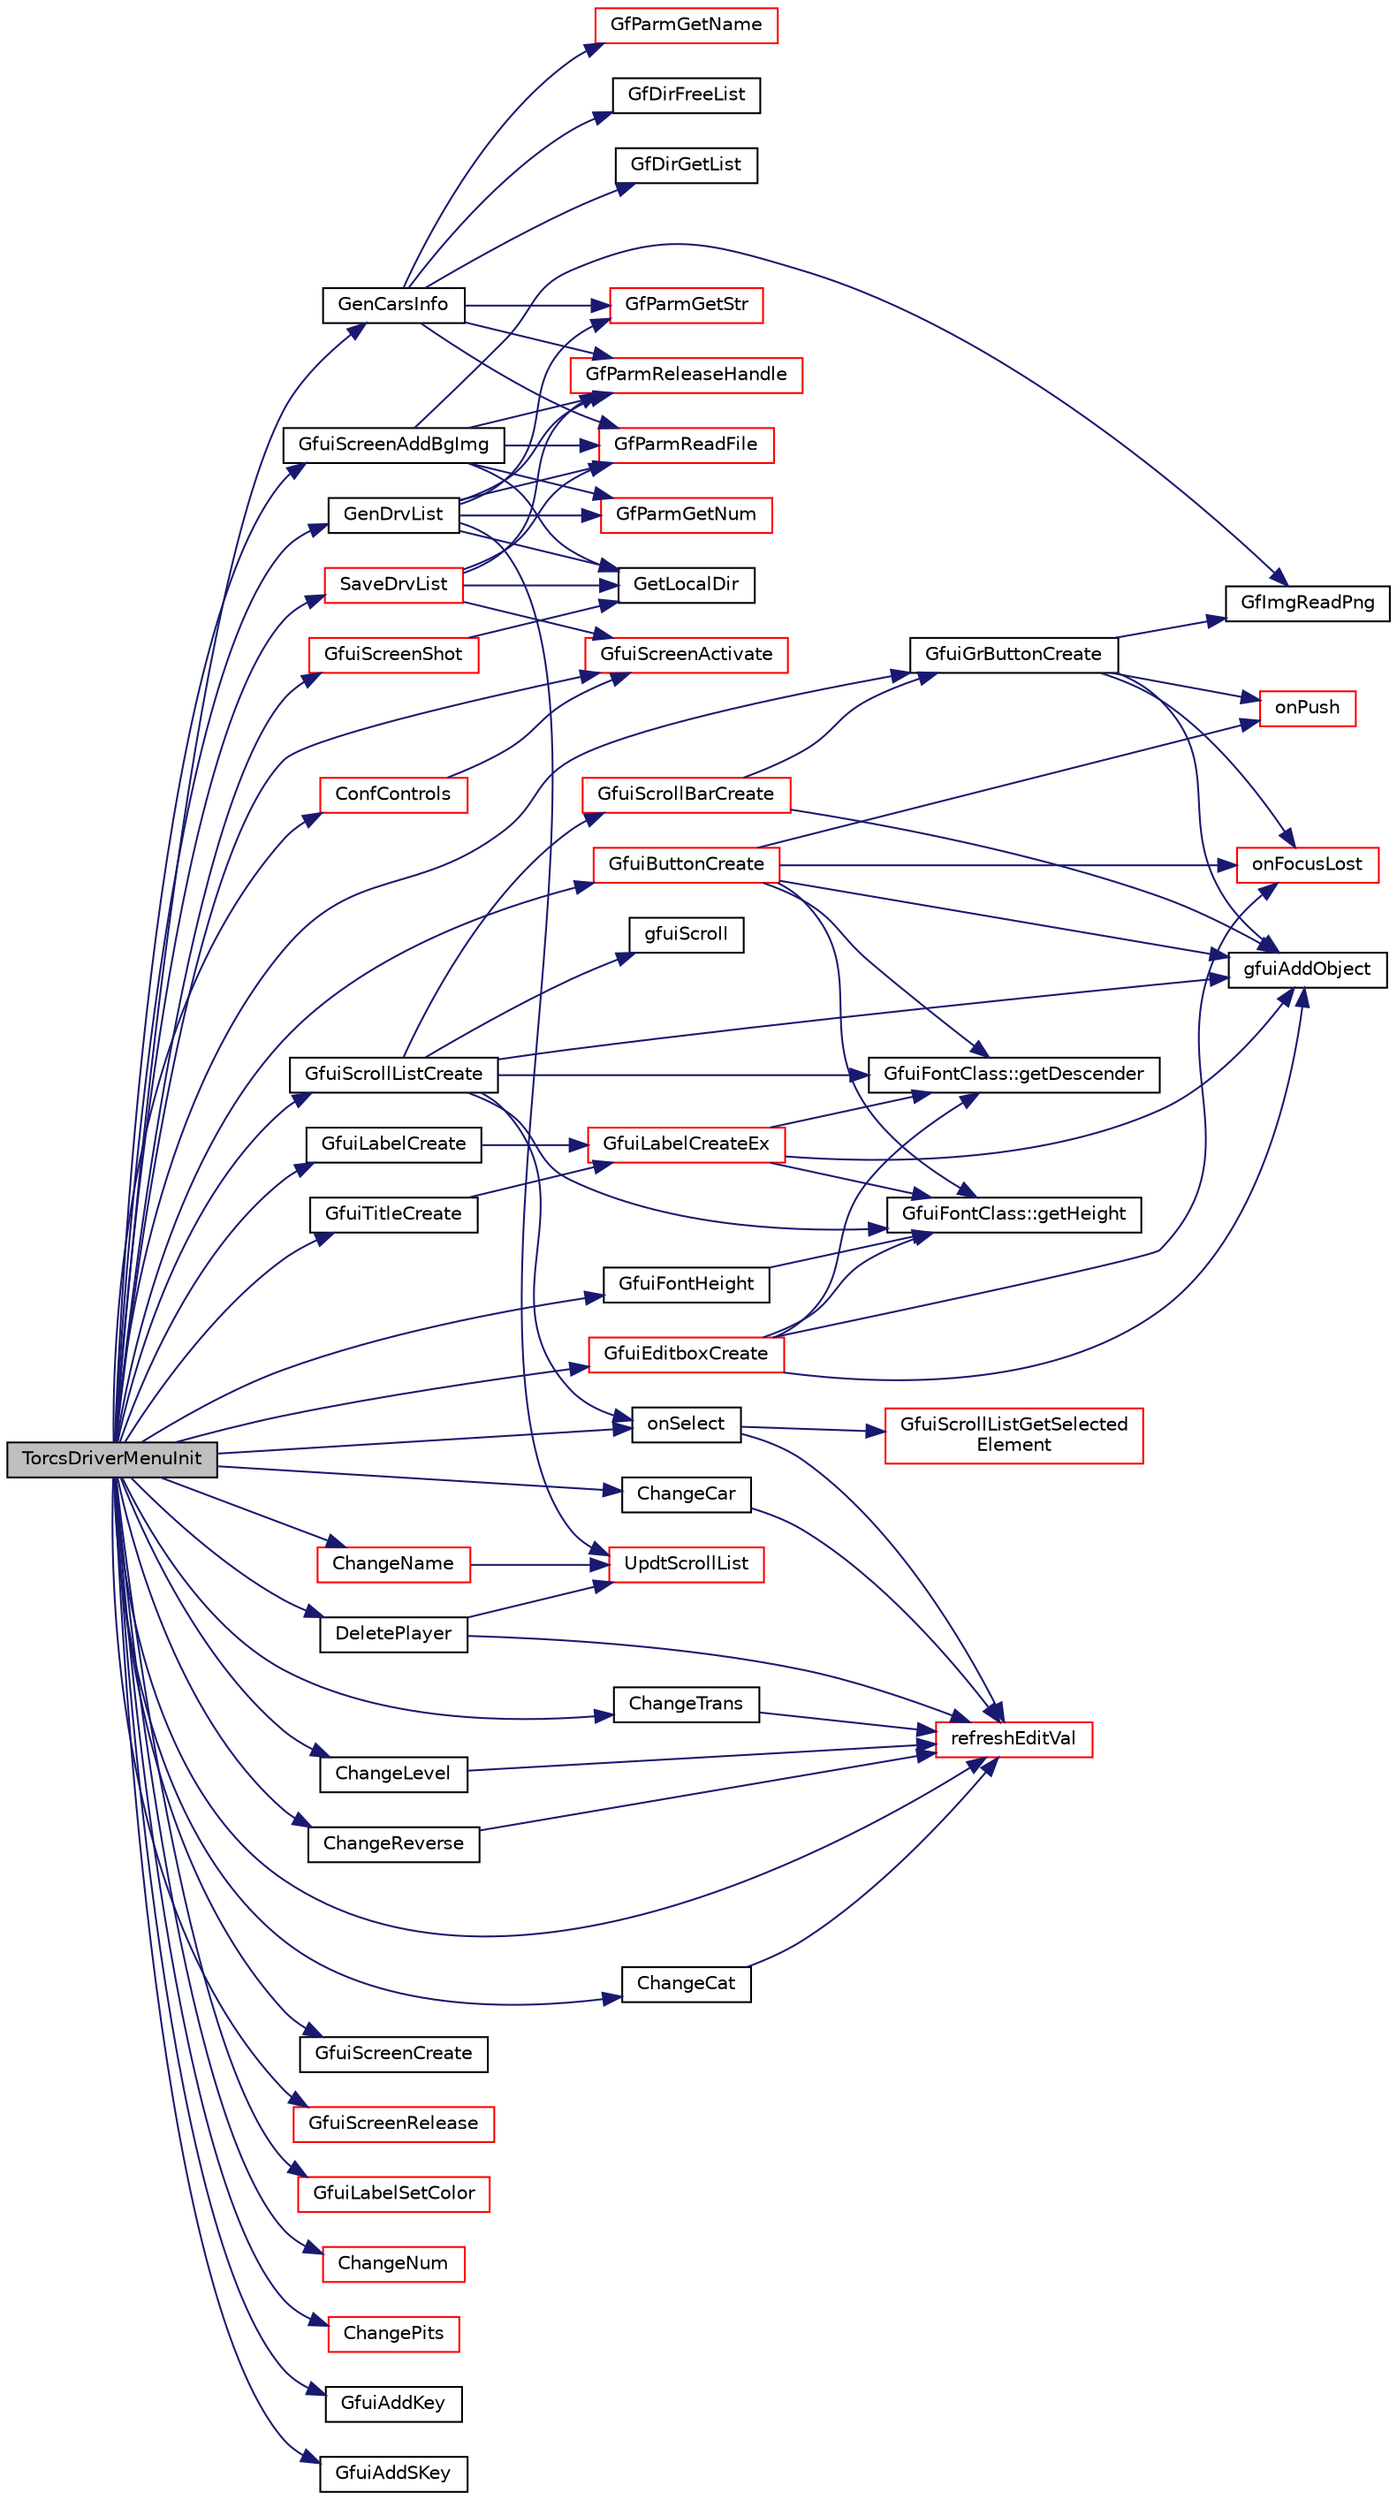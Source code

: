 digraph "TorcsDriverMenuInit"
{
  edge [fontname="Helvetica",fontsize="10",labelfontname="Helvetica",labelfontsize="10"];
  node [fontname="Helvetica",fontsize="10",shape=record];
  rankdir="LR";
  Node1 [label="TorcsDriverMenuInit",height=0.2,width=0.4,color="black", fillcolor="grey75", style="filled", fontcolor="black"];
  Node1 -> Node2 [color="midnightblue",fontsize="10",style="solid",fontname="Helvetica"];
  Node2 [label="GenCarsInfo",height=0.2,width=0.4,color="black", fillcolor="white", style="filled",URL="$driverconfig_8cpp.html#a4ba1d3be7519310f01c4400b27403577"];
  Node2 -> Node3 [color="midnightblue",fontsize="10",style="solid",fontname="Helvetica"];
  Node3 [label="GfDirGetList",height=0.2,width=0.4,color="black", fillcolor="white", style="filled",URL="$group__dir.html#gab67712ccc96ff202dcda9d5d53de681c",tooltip="Get the list of files of a given directory. "];
  Node2 -> Node4 [color="midnightblue",fontsize="10",style="solid",fontname="Helvetica"];
  Node4 [label="GfParmReadFile",height=0.2,width=0.4,color="red", fillcolor="white", style="filled",URL="$group__paramsfile.html#ga86fccfc1b5f8abf4ef6546896abd1e4f",tooltip="Read parameter set from file and return handle to parameter set. "];
  Node2 -> Node5 [color="midnightblue",fontsize="10",style="solid",fontname="Helvetica"];
  Node5 [label="GfParmGetName",height=0.2,width=0.4,color="red", fillcolor="white", style="filled",URL="$group__paramsdata.html#gacf4558e2d3c35c6a69b2801eda4658ee",tooltip="Get the name property of the parameter set handle. "];
  Node2 -> Node6 [color="midnightblue",fontsize="10",style="solid",fontname="Helvetica"];
  Node6 [label="GfParmReleaseHandle",height=0.2,width=0.4,color="red", fillcolor="white", style="filled",URL="$group__paramsfile.html#ga1a1597d2697db41bcb9fdb64a6569761",tooltip="Release given parameter set handle parmHandle. "];
  Node2 -> Node7 [color="midnightblue",fontsize="10",style="solid",fontname="Helvetica"];
  Node7 [label="GfDirFreeList",height=0.2,width=0.4,color="black", fillcolor="white", style="filled",URL="$group__dir.html#ga3122d776c26e7f7fcd73718e2dd7a9c2",tooltip="Free a directory list. "];
  Node2 -> Node8 [color="midnightblue",fontsize="10",style="solid",fontname="Helvetica"];
  Node8 [label="GfParmGetStr",height=0.2,width=0.4,color="red", fillcolor="white", style="filled",URL="$group__paramsdata.html#gaa37bfd1fabd03d24fd50812c2330fa12",tooltip="Get a string parameter from the parameter set handle. "];
  Node1 -> Node9 [color="midnightblue",fontsize="10",style="solid",fontname="Helvetica"];
  Node9 [label="GenDrvList",height=0.2,width=0.4,color="black", fillcolor="white", style="filled",URL="$driverconfig_8cpp.html#ace20e8a00cad317b1f7498d456988e1f"];
  Node9 -> Node10 [color="midnightblue",fontsize="10",style="solid",fontname="Helvetica"];
  Node10 [label="GetLocalDir",height=0.2,width=0.4,color="black", fillcolor="white", style="filled",URL="$tgf_8cpp.html#ae34eae3991aacabaf9c64025449d8c87"];
  Node9 -> Node4 [color="midnightblue",fontsize="10",style="solid",fontname="Helvetica"];
  Node9 -> Node8 [color="midnightblue",fontsize="10",style="solid",fontname="Helvetica"];
  Node9 -> Node11 [color="midnightblue",fontsize="10",style="solid",fontname="Helvetica"];
  Node11 [label="GfParmGetNum",height=0.2,width=0.4,color="red", fillcolor="white", style="filled",URL="$group__paramsdata.html#ga57d6d6694c94482128c7b7bd6bf0a2e8",tooltip="Get a numerical parameter from the parameter set handle. "];
  Node9 -> Node12 [color="midnightblue",fontsize="10",style="solid",fontname="Helvetica"];
  Node12 [label="UpdtScrollList",height=0.2,width=0.4,color="red", fillcolor="white", style="filled",URL="$driverconfig_8cpp.html#a2aa90fadabf1c63b8d61ce11823d20c9"];
  Node9 -> Node6 [color="midnightblue",fontsize="10",style="solid",fontname="Helvetica"];
  Node1 -> Node13 [color="midnightblue",fontsize="10",style="solid",fontname="Helvetica"];
  Node13 [label="GfuiScreenCreate",height=0.2,width=0.4,color="black", fillcolor="white", style="filled",URL="$group__gui.html#ga65a0c4e01e1517c7c6b0bd5adfcbb28b",tooltip="Create a new screen. "];
  Node1 -> Node14 [color="midnightblue",fontsize="10",style="solid",fontname="Helvetica"];
  Node14 [label="GfuiTitleCreate",height=0.2,width=0.4,color="black", fillcolor="white", style="filled",URL="$group__gui.html#ga2175b7439c4af8f85305dd64b5ebc7a9",tooltip="Add a Title to the screen. "];
  Node14 -> Node15 [color="midnightblue",fontsize="10",style="solid",fontname="Helvetica"];
  Node15 [label="GfuiLabelCreateEx",height=0.2,width=0.4,color="red", fillcolor="white", style="filled",URL="$group__gui.html#gab2495517bb164c00201dedd420cb60ac",tooltip="Create a new label (extended version). "];
  Node15 -> Node16 [color="midnightblue",fontsize="10",style="solid",fontname="Helvetica"];
  Node16 [label="GfuiFontClass::getDescender",height=0.2,width=0.4,color="black", fillcolor="white", style="filled",URL="$class_gfui_font_class.html#a9285866cfaa26f2db416dec244ede542"];
  Node15 -> Node17 [color="midnightblue",fontsize="10",style="solid",fontname="Helvetica"];
  Node17 [label="GfuiFontClass::getHeight",height=0.2,width=0.4,color="black", fillcolor="white", style="filled",URL="$class_gfui_font_class.html#af7a8622b16d9d8321fa6bcf5a23352a9"];
  Node15 -> Node18 [color="midnightblue",fontsize="10",style="solid",fontname="Helvetica"];
  Node18 [label="gfuiAddObject",height=0.2,width=0.4,color="black", fillcolor="white", style="filled",URL="$gui_8h.html#a94c49170d91c9d6978d7f4405d9ea064"];
  Node1 -> Node19 [color="midnightblue",fontsize="10",style="solid",fontname="Helvetica"];
  Node19 [label="GfuiScreenAddBgImg",height=0.2,width=0.4,color="black", fillcolor="white", style="filled",URL="$group__gui.html#ga2d1e0f1edf2ed7b53be750c721de1f0a",tooltip="Add an image background to a screen. "];
  Node19 -> Node10 [color="midnightblue",fontsize="10",style="solid",fontname="Helvetica"];
  Node19 -> Node4 [color="midnightblue",fontsize="10",style="solid",fontname="Helvetica"];
  Node19 -> Node11 [color="midnightblue",fontsize="10",style="solid",fontname="Helvetica"];
  Node19 -> Node20 [color="midnightblue",fontsize="10",style="solid",fontname="Helvetica"];
  Node20 [label="GfImgReadPng",height=0.2,width=0.4,color="black", fillcolor="white", style="filled",URL="$group__img.html#gae1213f2d0c4f49bfdf3b064c342216bd",tooltip="Load an image from disk to a buffer in RGBA mode. "];
  Node19 -> Node6 [color="midnightblue",fontsize="10",style="solid",fontname="Helvetica"];
  Node1 -> Node21 [color="midnightblue",fontsize="10",style="solid",fontname="Helvetica"];
  Node21 [label="GfuiLabelCreate",height=0.2,width=0.4,color="black", fillcolor="white", style="filled",URL="$group__gui.html#gab4145615769d37f74eb733b58f5345ee",tooltip="Add a label to a screen. "];
  Node21 -> Node15 [color="midnightblue",fontsize="10",style="solid",fontname="Helvetica"];
  Node1 -> Node22 [color="midnightblue",fontsize="10",style="solid",fontname="Helvetica"];
  Node22 [label="GfuiScrollListCreate",height=0.2,width=0.4,color="black", fillcolor="white", style="filled",URL="$group__gui.html#ga709082128c9ba3b17eccd5bcfa436f7a",tooltip="Create a new scroll list. "];
  Node22 -> Node16 [color="midnightblue",fontsize="10",style="solid",fontname="Helvetica"];
  Node22 -> Node17 [color="midnightblue",fontsize="10",style="solid",fontname="Helvetica"];
  Node22 -> Node23 [color="midnightblue",fontsize="10",style="solid",fontname="Helvetica"];
  Node23 [label="onSelect",height=0.2,width=0.4,color="black", fillcolor="white", style="filled",URL="$driverconfig_8cpp.html#a1bb4f2921025c17a81386b07ba97210e"];
  Node23 -> Node24 [color="midnightblue",fontsize="10",style="solid",fontname="Helvetica"];
  Node24 [label="GfuiScrollListGetSelected\lElement",height=0.2,width=0.4,color="red", fillcolor="white", style="filled",URL="$group__gui.html#gaf00f8a4f5b35495fe8537f75e95b1def",tooltip="Get the selected element from the scroll list. "];
  Node23 -> Node25 [color="midnightblue",fontsize="10",style="solid",fontname="Helvetica"];
  Node25 [label="refreshEditVal",height=0.2,width=0.4,color="red", fillcolor="white", style="filled",URL="$driverconfig_8cpp.html#a349015ecaaa321aa0ddb1806195cbfed"];
  Node22 -> Node26 [color="midnightblue",fontsize="10",style="solid",fontname="Helvetica"];
  Node26 [label="GfuiScrollBarCreate",height=0.2,width=0.4,color="red", fillcolor="white", style="filled",URL="$group__gui.html#ga1a0ada6fe2db845c677d7a9eed38224d",tooltip="Create a new scroll bar. "];
  Node26 -> Node27 [color="midnightblue",fontsize="10",style="solid",fontname="Helvetica"];
  Node27 [label="GfuiGrButtonCreate",height=0.2,width=0.4,color="black", fillcolor="white", style="filled",URL="$group__gui.html#ga2ad6f0b103a45869580a5741a24373bc",tooltip="Add a graphical button to a screen. "];
  Node27 -> Node28 [color="midnightblue",fontsize="10",style="solid",fontname="Helvetica"];
  Node28 [label="onPush",height=0.2,width=0.4,color="red", fillcolor="white", style="filled",URL="$controlconfig_8cpp.html#a7f74cf9ff0daa4eb8a4b17bb40755683"];
  Node27 -> Node29 [color="midnightblue",fontsize="10",style="solid",fontname="Helvetica"];
  Node29 [label="onFocusLost",height=0.2,width=0.4,color="red", fillcolor="white", style="filled",URL="$controlconfig_8cpp.html#a59cfe754e770f29c0f4e9c4d52201f83"];
  Node27 -> Node20 [color="midnightblue",fontsize="10",style="solid",fontname="Helvetica"];
  Node27 -> Node18 [color="midnightblue",fontsize="10",style="solid",fontname="Helvetica"];
  Node26 -> Node18 [color="midnightblue",fontsize="10",style="solid",fontname="Helvetica"];
  Node22 -> Node30 [color="midnightblue",fontsize="10",style="solid",fontname="Helvetica"];
  Node30 [label="gfuiScroll",height=0.2,width=0.4,color="black", fillcolor="white", style="filled",URL="$guiscrollist_8cpp.html#a01adf3c22bf22ea5e30fa620b36863ad"];
  Node22 -> Node18 [color="midnightblue",fontsize="10",style="solid",fontname="Helvetica"];
  Node1 -> Node31 [color="midnightblue",fontsize="10",style="solid",fontname="Helvetica"];
  Node31 [label="GfuiFontHeight",height=0.2,width=0.4,color="black", fillcolor="white", style="filled",URL="$guiobject_8cpp.html#a16c9a8131f2fa3e3ccabac1965c8666a"];
  Node31 -> Node17 [color="midnightblue",fontsize="10",style="solid",fontname="Helvetica"];
  Node1 -> Node23 [color="midnightblue",fontsize="10",style="solid",fontname="Helvetica"];
  Node1 -> Node32 [color="midnightblue",fontsize="10",style="solid",fontname="Helvetica"];
  Node32 [label="GfuiButtonCreate",height=0.2,width=0.4,color="red", fillcolor="white", style="filled",URL="$group__gui.html#ga48acf689c531b99051db5328023539fd",tooltip="Add a button to a screen. "];
  Node32 -> Node28 [color="midnightblue",fontsize="10",style="solid",fontname="Helvetica"];
  Node32 -> Node29 [color="midnightblue",fontsize="10",style="solid",fontname="Helvetica"];
  Node32 -> Node16 [color="midnightblue",fontsize="10",style="solid",fontname="Helvetica"];
  Node32 -> Node17 [color="midnightblue",fontsize="10",style="solid",fontname="Helvetica"];
  Node32 -> Node18 [color="midnightblue",fontsize="10",style="solid",fontname="Helvetica"];
  Node1 -> Node33 [color="midnightblue",fontsize="10",style="solid",fontname="Helvetica"];
  Node33 [label="DeletePlayer",height=0.2,width=0.4,color="black", fillcolor="white", style="filled",URL="$driverconfig_8cpp.html#a2d6a1e243a3f606f94245f3854300e72"];
  Node33 -> Node25 [color="midnightblue",fontsize="10",style="solid",fontname="Helvetica"];
  Node33 -> Node12 [color="midnightblue",fontsize="10",style="solid",fontname="Helvetica"];
  Node1 -> Node34 [color="midnightblue",fontsize="10",style="solid",fontname="Helvetica"];
  Node34 [label="ConfControls",height=0.2,width=0.4,color="red", fillcolor="white", style="filled",URL="$driverconfig_8cpp.html#a1fe9633f27843c0e08b4b8b07aecbf6b"];
  Node34 -> Node35 [color="midnightblue",fontsize="10",style="solid",fontname="Helvetica"];
  Node35 [label="GfuiScreenActivate",height=0.2,width=0.4,color="red", fillcolor="white", style="filled",URL="$group__gui.html#gadbbca757848adfdf2719c4678e30a0a2",tooltip="Activate a screen and make it current. "];
  Node1 -> Node36 [color="midnightblue",fontsize="10",style="solid",fontname="Helvetica"];
  Node36 [label="GfuiScreenRelease",height=0.2,width=0.4,color="red", fillcolor="white", style="filled",URL="$group__gui.html#ga188b33e2755fc6c39199f60dd60cc6d5",tooltip="Release the given screen. "];
  Node1 -> Node37 [color="midnightblue",fontsize="10",style="solid",fontname="Helvetica"];
  Node37 [label="GfuiEditboxCreate",height=0.2,width=0.4,color="red", fillcolor="white", style="filled",URL="$group__gui.html#gaa9f8ff59f63c4c4959b20e60b3a01eb2",tooltip="Add a editbox to a screen. "];
  Node37 -> Node29 [color="midnightblue",fontsize="10",style="solid",fontname="Helvetica"];
  Node37 -> Node16 [color="midnightblue",fontsize="10",style="solid",fontname="Helvetica"];
  Node37 -> Node17 [color="midnightblue",fontsize="10",style="solid",fontname="Helvetica"];
  Node37 -> Node18 [color="midnightblue",fontsize="10",style="solid",fontname="Helvetica"];
  Node1 -> Node38 [color="midnightblue",fontsize="10",style="solid",fontname="Helvetica"];
  Node38 [label="ChangeName",height=0.2,width=0.4,color="red", fillcolor="white", style="filled",URL="$driverconfig_8cpp.html#aa117805c9710727942f5e75ad8cf88aa"];
  Node38 -> Node12 [color="midnightblue",fontsize="10",style="solid",fontname="Helvetica"];
  Node1 -> Node27 [color="midnightblue",fontsize="10",style="solid",fontname="Helvetica"];
  Node1 -> Node39 [color="midnightblue",fontsize="10",style="solid",fontname="Helvetica"];
  Node39 [label="ChangeCat",height=0.2,width=0.4,color="black", fillcolor="white", style="filled",URL="$driverconfig_8cpp.html#af94be91d0449f089421e62299f74e4a6"];
  Node39 -> Node25 [color="midnightblue",fontsize="10",style="solid",fontname="Helvetica"];
  Node1 -> Node40 [color="midnightblue",fontsize="10",style="solid",fontname="Helvetica"];
  Node40 [label="GfuiLabelSetColor",height=0.2,width=0.4,color="red", fillcolor="white", style="filled",URL="$group__gui.html#gabc280982e1351854e4cad0bad4d43da5",tooltip="Change the color of a label. "];
  Node1 -> Node41 [color="midnightblue",fontsize="10",style="solid",fontname="Helvetica"];
  Node41 [label="ChangeCar",height=0.2,width=0.4,color="black", fillcolor="white", style="filled",URL="$driverconfig_8cpp.html#a821000b272ca5a9fd3c35f5174386062"];
  Node41 -> Node25 [color="midnightblue",fontsize="10",style="solid",fontname="Helvetica"];
  Node1 -> Node42 [color="midnightblue",fontsize="10",style="solid",fontname="Helvetica"];
  Node42 [label="ChangeNum",height=0.2,width=0.4,color="red", fillcolor="white", style="filled",URL="$driverconfig_8cpp.html#ad994db64e35967e788729de758ddfcad"];
  Node1 -> Node43 [color="midnightblue",fontsize="10",style="solid",fontname="Helvetica"];
  Node43 [label="ChangeTrans",height=0.2,width=0.4,color="black", fillcolor="white", style="filled",URL="$driverconfig_8cpp.html#a7c9b8b696554ae02a1a715bc368e0626"];
  Node43 -> Node25 [color="midnightblue",fontsize="10",style="solid",fontname="Helvetica"];
  Node1 -> Node44 [color="midnightblue",fontsize="10",style="solid",fontname="Helvetica"];
  Node44 [label="ChangePits",height=0.2,width=0.4,color="red", fillcolor="white", style="filled",URL="$driverconfig_8cpp.html#a49a1df4ee9ebd206825180fd1930f807"];
  Node1 -> Node45 [color="midnightblue",fontsize="10",style="solid",fontname="Helvetica"];
  Node45 [label="ChangeLevel",height=0.2,width=0.4,color="black", fillcolor="white", style="filled",URL="$driverconfig_8cpp.html#a45b5d714e62c919b1cbd1b0851b02d5d"];
  Node45 -> Node25 [color="midnightblue",fontsize="10",style="solid",fontname="Helvetica"];
  Node1 -> Node46 [color="midnightblue",fontsize="10",style="solid",fontname="Helvetica"];
  Node46 [label="ChangeReverse",height=0.2,width=0.4,color="black", fillcolor="white", style="filled",URL="$driverconfig_8cpp.html#a92b17304c0517ff7638ff550ba7aef8d"];
  Node46 -> Node25 [color="midnightblue",fontsize="10",style="solid",fontname="Helvetica"];
  Node1 -> Node47 [color="midnightblue",fontsize="10",style="solid",fontname="Helvetica"];
  Node47 [label="SaveDrvList",height=0.2,width=0.4,color="red", fillcolor="white", style="filled",URL="$driverconfig_8cpp.html#a0dcfe6b68cf2f57a3da5b6b28080ba48"];
  Node47 -> Node10 [color="midnightblue",fontsize="10",style="solid",fontname="Helvetica"];
  Node47 -> Node4 [color="midnightblue",fontsize="10",style="solid",fontname="Helvetica"];
  Node47 -> Node6 [color="midnightblue",fontsize="10",style="solid",fontname="Helvetica"];
  Node47 -> Node35 [color="midnightblue",fontsize="10",style="solid",fontname="Helvetica"];
  Node1 -> Node35 [color="midnightblue",fontsize="10",style="solid",fontname="Helvetica"];
  Node1 -> Node48 [color="midnightblue",fontsize="10",style="solid",fontname="Helvetica"];
  Node48 [label="GfuiAddKey",height=0.2,width=0.4,color="black", fillcolor="white", style="filled",URL="$group__gui.html#gac5aea8aedfe0396ed1aea0364b55a48b",tooltip="Add a Keyboard callback to a screen. "];
  Node1 -> Node49 [color="midnightblue",fontsize="10",style="solid",fontname="Helvetica"];
  Node49 [label="GfuiAddSKey",height=0.2,width=0.4,color="black", fillcolor="white", style="filled",URL="$group__gui.html#gace224651e94284d3073aa21bc2309e21",tooltip="Add a Special Keyboard shortcut to the screen. "];
  Node1 -> Node50 [color="midnightblue",fontsize="10",style="solid",fontname="Helvetica"];
  Node50 [label="GfuiScreenShot",height=0.2,width=0.4,color="red", fillcolor="white", style="filled",URL="$group__screen.html#ga010727b5c1ba5544ae33ee873b6ddd58",tooltip="Save a screen shot in png format. "];
  Node50 -> Node10 [color="midnightblue",fontsize="10",style="solid",fontname="Helvetica"];
  Node1 -> Node25 [color="midnightblue",fontsize="10",style="solid",fontname="Helvetica"];
}
